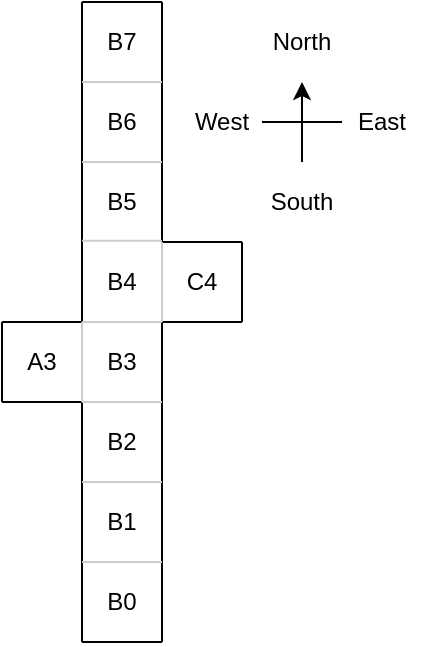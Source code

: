 <mxfile version="22.1.16" type="device">
  <diagram name="Page-1" id="M8OfX_KN9eVCmCR7TmrT">
    <mxGraphModel dx="810" dy="460" grid="1" gridSize="10" guides="1" tooltips="1" connect="1" arrows="1" fold="1" page="1" pageScale="1" pageWidth="827" pageHeight="1169" background="none" math="0" shadow="0">
      <root>
        <mxCell id="0" />
        <mxCell id="1" parent="0" />
        <mxCell id="Lfo0I5Qh56BcLSycKAi9-1" value="" style="endArrow=none;html=1;rounded=0;" parent="1" edge="1">
          <mxGeometry width="50" height="50" relative="1" as="geometry">
            <mxPoint x="360" y="640" as="sourcePoint" />
            <mxPoint x="360" y="520" as="targetPoint" />
          </mxGeometry>
        </mxCell>
        <mxCell id="Lfo0I5Qh56BcLSycKAi9-2" value="" style="endArrow=none;html=1;rounded=0;" parent="1" edge="1">
          <mxGeometry width="50" height="50" relative="1" as="geometry">
            <mxPoint x="400" y="440" as="sourcePoint" />
            <mxPoint x="400" y="320" as="targetPoint" />
          </mxGeometry>
        </mxCell>
        <mxCell id="Lfo0I5Qh56BcLSycKAi9-3" value="" style="endArrow=none;html=1;rounded=0;" parent="1" edge="1">
          <mxGeometry width="50" height="50" relative="1" as="geometry">
            <mxPoint x="360" y="640" as="sourcePoint" />
            <mxPoint x="400" y="640" as="targetPoint" />
          </mxGeometry>
        </mxCell>
        <mxCell id="Lfo0I5Qh56BcLSycKAi9-4" value="" style="endArrow=none;html=1;rounded=0;" parent="1" edge="1">
          <mxGeometry width="50" height="50" relative="1" as="geometry">
            <mxPoint x="440" y="440" as="sourcePoint" />
            <mxPoint x="400" y="440" as="targetPoint" />
          </mxGeometry>
        </mxCell>
        <mxCell id="Lfo0I5Qh56BcLSycKAi9-5" value="" style="endArrow=none;html=1;rounded=0;" parent="1" edge="1">
          <mxGeometry width="50" height="50" relative="1" as="geometry">
            <mxPoint x="360" y="320" as="sourcePoint" />
            <mxPoint x="400" y="320" as="targetPoint" />
          </mxGeometry>
        </mxCell>
        <mxCell id="Lfo0I5Qh56BcLSycKAi9-6" value="" style="endArrow=none;html=1;rounded=0;" parent="1" edge="1">
          <mxGeometry width="50" height="50" relative="1" as="geometry">
            <mxPoint x="360" y="480" as="sourcePoint" />
            <mxPoint x="360" y="320" as="targetPoint" />
          </mxGeometry>
        </mxCell>
        <mxCell id="Lfo0I5Qh56BcLSycKAi9-7" value="" style="endArrow=none;html=1;rounded=0;" parent="1" edge="1">
          <mxGeometry width="50" height="50" relative="1" as="geometry">
            <mxPoint x="400" y="640" as="sourcePoint" />
            <mxPoint x="400" y="480" as="targetPoint" />
          </mxGeometry>
        </mxCell>
        <mxCell id="Lfo0I5Qh56BcLSycKAi9-8" value="" style="endArrow=none;html=1;rounded=0;" parent="1" edge="1">
          <mxGeometry width="50" height="50" relative="1" as="geometry">
            <mxPoint x="400" y="480" as="sourcePoint" />
            <mxPoint x="440" y="480" as="targetPoint" />
          </mxGeometry>
        </mxCell>
        <mxCell id="Lfo0I5Qh56BcLSycKAi9-9" value="" style="endArrow=none;html=1;rounded=0;" parent="1" edge="1">
          <mxGeometry width="50" height="50" relative="1" as="geometry">
            <mxPoint x="440" y="480" as="sourcePoint" />
            <mxPoint x="440" y="440" as="targetPoint" />
          </mxGeometry>
        </mxCell>
        <mxCell id="Lfo0I5Qh56BcLSycKAi9-10" value="" style="endArrow=none;html=1;rounded=0;" parent="1" edge="1">
          <mxGeometry width="50" height="50" relative="1" as="geometry">
            <mxPoint x="320" y="520" as="sourcePoint" />
            <mxPoint x="360" y="520" as="targetPoint" />
          </mxGeometry>
        </mxCell>
        <mxCell id="Lfo0I5Qh56BcLSycKAi9-11" value="" style="endArrow=none;html=1;rounded=0;" parent="1" edge="1">
          <mxGeometry width="50" height="50" relative="1" as="geometry">
            <mxPoint x="320" y="480" as="sourcePoint" />
            <mxPoint x="320" y="520" as="targetPoint" />
          </mxGeometry>
        </mxCell>
        <mxCell id="Lfo0I5Qh56BcLSycKAi9-12" value="" style="endArrow=none;html=1;rounded=0;" parent="1" edge="1">
          <mxGeometry width="50" height="50" relative="1" as="geometry">
            <mxPoint x="360" y="480" as="sourcePoint" />
            <mxPoint x="320" y="480" as="targetPoint" />
          </mxGeometry>
        </mxCell>
        <mxCell id="Lfo0I5Qh56BcLSycKAi9-13" value="A3" style="text;html=1;strokeColor=none;fillColor=none;align=center;verticalAlign=middle;whiteSpace=wrap;rounded=0;" parent="1" vertex="1">
          <mxGeometry x="320" y="480" width="40" height="40" as="geometry" />
        </mxCell>
        <mxCell id="Lfo0I5Qh56BcLSycKAi9-14" value="B7" style="text;html=1;strokeColor=none;fillColor=none;align=center;verticalAlign=middle;whiteSpace=wrap;rounded=0;" parent="1" vertex="1">
          <mxGeometry x="360" y="320" width="40" height="40" as="geometry" />
        </mxCell>
        <mxCell id="Lfo0I5Qh56BcLSycKAi9-15" value="B6" style="text;html=1;strokeColor=none;fillColor=none;align=center;verticalAlign=middle;whiteSpace=wrap;rounded=0;" parent="1" vertex="1">
          <mxGeometry x="360" y="360" width="40" height="40" as="geometry" />
        </mxCell>
        <mxCell id="Lfo0I5Qh56BcLSycKAi9-16" value="B5" style="text;html=1;strokeColor=none;fillColor=none;align=center;verticalAlign=middle;whiteSpace=wrap;rounded=0;" parent="1" vertex="1">
          <mxGeometry x="360" y="400" width="40" height="40" as="geometry" />
        </mxCell>
        <mxCell id="Lfo0I5Qh56BcLSycKAi9-17" value="B2" style="text;html=1;strokeColor=none;fillColor=none;align=center;verticalAlign=middle;whiteSpace=wrap;rounded=0;" parent="1" vertex="1">
          <mxGeometry x="360" y="520" width="40" height="40" as="geometry" />
        </mxCell>
        <mxCell id="Lfo0I5Qh56BcLSycKAi9-18" value="B4" style="text;html=1;strokeColor=none;fillColor=none;align=center;verticalAlign=middle;whiteSpace=wrap;rounded=0;" parent="1" vertex="1">
          <mxGeometry x="360" y="440" width="40" height="40" as="geometry" />
        </mxCell>
        <mxCell id="Lfo0I5Qh56BcLSycKAi9-19" value="B3" style="text;html=1;strokeColor=none;fillColor=none;align=center;verticalAlign=middle;whiteSpace=wrap;rounded=0;" parent="1" vertex="1">
          <mxGeometry x="360" y="480" width="40" height="40" as="geometry" />
        </mxCell>
        <mxCell id="Lfo0I5Qh56BcLSycKAi9-20" value="C4" style="text;html=1;strokeColor=none;fillColor=none;align=center;verticalAlign=middle;whiteSpace=wrap;rounded=0;" parent="1" vertex="1">
          <mxGeometry x="400" y="440" width="40" height="40" as="geometry" />
        </mxCell>
        <mxCell id="Lfo0I5Qh56BcLSycKAi9-21" value="B1" style="text;html=1;strokeColor=none;fillColor=none;align=center;verticalAlign=middle;whiteSpace=wrap;rounded=0;" parent="1" vertex="1">
          <mxGeometry x="360" y="560" width="40" height="40" as="geometry" />
        </mxCell>
        <mxCell id="Lfo0I5Qh56BcLSycKAi9-22" value="B0" style="text;html=1;strokeColor=none;fillColor=none;align=center;verticalAlign=middle;whiteSpace=wrap;rounded=0;" parent="1" vertex="1">
          <mxGeometry x="360" y="600" width="40" height="40" as="geometry" />
        </mxCell>
        <mxCell id="bkLoxCcZVbf65r4tpySS-1" value="" style="endArrow=none;html=1;rounded=0;strokeColor=#CCCCCC;" parent="1" edge="1">
          <mxGeometry width="50" height="50" relative="1" as="geometry">
            <mxPoint x="360" y="360" as="sourcePoint" />
            <mxPoint x="400" y="360" as="targetPoint" />
          </mxGeometry>
        </mxCell>
        <mxCell id="bkLoxCcZVbf65r4tpySS-14" value="" style="endArrow=none;html=1;rounded=0;strokeColor=#CCCCCC;" parent="1" edge="1">
          <mxGeometry width="50" height="50" relative="1" as="geometry">
            <mxPoint x="360" y="400" as="sourcePoint" />
            <mxPoint x="400" y="400" as="targetPoint" />
          </mxGeometry>
        </mxCell>
        <mxCell id="bkLoxCcZVbf65r4tpySS-15" value="" style="endArrow=none;html=1;rounded=0;strokeColor=#CCCCCC;" parent="1" edge="1">
          <mxGeometry width="50" height="50" relative="1" as="geometry">
            <mxPoint x="360" y="439.43" as="sourcePoint" />
            <mxPoint x="400" y="439.43" as="targetPoint" />
          </mxGeometry>
        </mxCell>
        <mxCell id="bkLoxCcZVbf65r4tpySS-16" value="" style="endArrow=none;html=1;rounded=0;strokeColor=#CCCCCC;" parent="1" edge="1">
          <mxGeometry width="50" height="50" relative="1" as="geometry">
            <mxPoint x="360" y="480" as="sourcePoint" />
            <mxPoint x="400" y="480" as="targetPoint" />
          </mxGeometry>
        </mxCell>
        <mxCell id="bkLoxCcZVbf65r4tpySS-17" value="" style="endArrow=none;html=1;rounded=0;strokeColor=#CCCCCC;" parent="1" edge="1">
          <mxGeometry width="50" height="50" relative="1" as="geometry">
            <mxPoint x="360" y="520" as="sourcePoint" />
            <mxPoint x="400" y="520" as="targetPoint" />
          </mxGeometry>
        </mxCell>
        <mxCell id="bkLoxCcZVbf65r4tpySS-18" value="" style="endArrow=none;html=1;rounded=0;strokeColor=#CCCCCC;" parent="1" edge="1">
          <mxGeometry width="50" height="50" relative="1" as="geometry">
            <mxPoint x="360" y="560" as="sourcePoint" />
            <mxPoint x="400" y="560" as="targetPoint" />
          </mxGeometry>
        </mxCell>
        <mxCell id="bkLoxCcZVbf65r4tpySS-19" value="" style="endArrow=none;html=1;rounded=0;strokeColor=#CCCCCC;" parent="1" edge="1">
          <mxGeometry width="50" height="50" relative="1" as="geometry">
            <mxPoint x="360" y="600" as="sourcePoint" />
            <mxPoint x="400" y="600" as="targetPoint" />
          </mxGeometry>
        </mxCell>
        <mxCell id="bkLoxCcZVbf65r4tpySS-20" value="" style="endArrow=none;html=1;rounded=0;strokeColor=#CCCCCC;entryX=0;entryY=1;entryDx=0;entryDy=0;" parent="1" target="Lfo0I5Qh56BcLSycKAi9-20" edge="1">
          <mxGeometry width="50" height="50" relative="1" as="geometry">
            <mxPoint x="400" y="440" as="sourcePoint" />
            <mxPoint x="630" y="550" as="targetPoint" />
          </mxGeometry>
        </mxCell>
        <mxCell id="bkLoxCcZVbf65r4tpySS-21" value="" style="endArrow=none;html=1;rounded=0;strokeColor=#CCCCCC;exitX=0;exitY=0;exitDx=0;exitDy=0;entryX=0;entryY=0;entryDx=0;entryDy=0;" parent="1" source="Lfo0I5Qh56BcLSycKAi9-19" target="Lfo0I5Qh56BcLSycKAi9-17" edge="1">
          <mxGeometry width="50" height="50" relative="1" as="geometry">
            <mxPoint x="600" y="560" as="sourcePoint" />
            <mxPoint x="640" y="560" as="targetPoint" />
          </mxGeometry>
        </mxCell>
        <mxCell id="Yt3Ld9cPnhgVI0MWrbvR-9" value="" style="group" vertex="1" connectable="0" parent="1">
          <mxGeometry x="410" y="320" width="120" height="120" as="geometry" />
        </mxCell>
        <mxCell id="Yt3Ld9cPnhgVI0MWrbvR-3" value="North" style="text;html=1;strokeColor=none;fillColor=none;align=center;verticalAlign=middle;whiteSpace=wrap;rounded=0;" vertex="1" parent="Yt3Ld9cPnhgVI0MWrbvR-9">
          <mxGeometry x="40" width="40" height="40" as="geometry" />
        </mxCell>
        <mxCell id="Yt3Ld9cPnhgVI0MWrbvR-4" value="East" style="text;html=1;strokeColor=none;fillColor=none;align=center;verticalAlign=middle;whiteSpace=wrap;rounded=0;autosize=1;" vertex="1" parent="Yt3Ld9cPnhgVI0MWrbvR-9">
          <mxGeometry x="80" y="40" width="40" height="40" as="geometry" />
        </mxCell>
        <mxCell id="Yt3Ld9cPnhgVI0MWrbvR-5" value="South" style="text;html=1;strokeColor=none;fillColor=none;align=center;verticalAlign=middle;whiteSpace=wrap;rounded=0;autosize=1;" vertex="1" parent="Yt3Ld9cPnhgVI0MWrbvR-9">
          <mxGeometry x="40" y="80" width="40" height="40" as="geometry" />
        </mxCell>
        <mxCell id="Yt3Ld9cPnhgVI0MWrbvR-6" value="West" style="text;html=1;strokeColor=none;fillColor=none;align=center;verticalAlign=middle;whiteSpace=wrap;rounded=0;" vertex="1" parent="Yt3Ld9cPnhgVI0MWrbvR-9">
          <mxGeometry y="40" width="40" height="40" as="geometry" />
        </mxCell>
        <mxCell id="Yt3Ld9cPnhgVI0MWrbvR-7" value="" style="endArrow=classic;html=1;rounded=0;exitX=0.5;exitY=0;exitDx=0;exitDy=0;entryX=0.5;entryY=1;entryDx=0;entryDy=0;" edge="1" parent="Yt3Ld9cPnhgVI0MWrbvR-9" source="Yt3Ld9cPnhgVI0MWrbvR-5" target="Yt3Ld9cPnhgVI0MWrbvR-3">
          <mxGeometry width="50" height="50" relative="1" as="geometry">
            <mxPoint x="40" y="110" as="sourcePoint" />
            <mxPoint x="90" y="60" as="targetPoint" />
          </mxGeometry>
        </mxCell>
        <mxCell id="Yt3Ld9cPnhgVI0MWrbvR-8" value="" style="endArrow=none;html=1;rounded=0;exitX=1;exitY=0.5;exitDx=0;exitDy=0;entryX=0;entryY=0.5;entryDx=0;entryDy=0;" edge="1" parent="Yt3Ld9cPnhgVI0MWrbvR-9" source="Yt3Ld9cPnhgVI0MWrbvR-6" target="Yt3Ld9cPnhgVI0MWrbvR-4">
          <mxGeometry width="50" height="50" relative="1" as="geometry">
            <mxPoint x="-10" y="110" as="sourcePoint" />
            <mxPoint x="40" y="60" as="targetPoint" />
          </mxGeometry>
        </mxCell>
      </root>
    </mxGraphModel>
  </diagram>
</mxfile>
